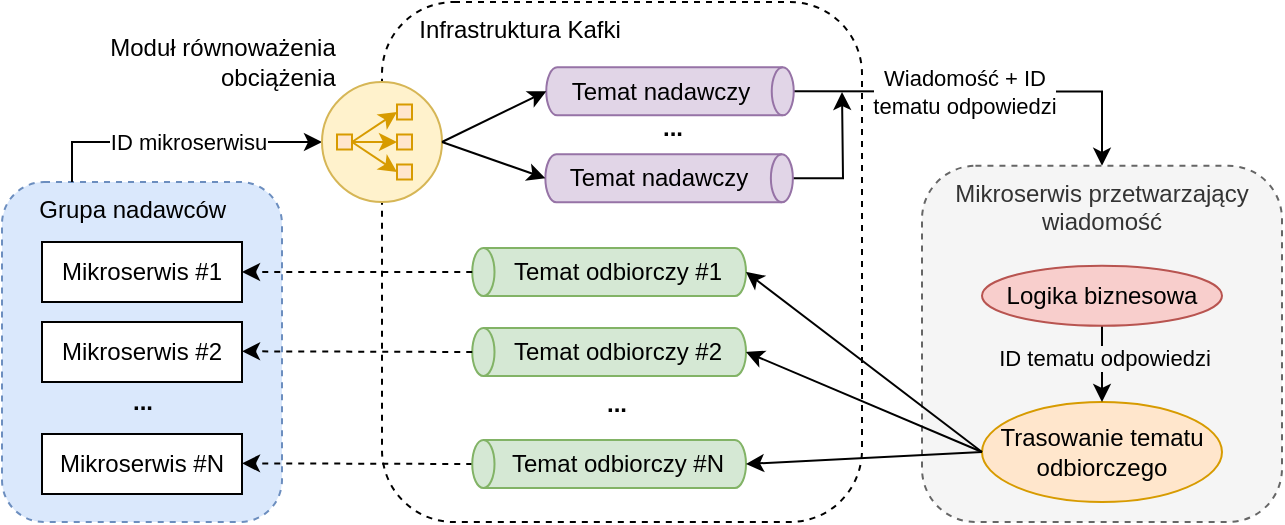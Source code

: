<mxfile version="22.1.15" type="device">
  <diagram name="Strona-1" id="iqQwQ2NB5TzyLnv3Kquh">
    <mxGraphModel dx="792" dy="434" grid="1" gridSize="10" guides="1" tooltips="1" connect="1" arrows="1" fold="1" page="1" pageScale="1" pageWidth="827" pageHeight="1169" math="0" shadow="0">
      <root>
        <mxCell id="0" />
        <mxCell id="1" parent="0" />
        <mxCell id="bKZkE333_xzJf0I2R_OD-16" value="&amp;nbsp; &amp;nbsp; &amp;nbsp;Grupa nadawców" style="rounded=1;whiteSpace=wrap;html=1;fillColor=#dae8fc;dashed=1;verticalAlign=top;align=left;strokeColor=#6c8ebf;" vertex="1" parent="1">
          <mxGeometry x="130" y="150" width="140" height="170" as="geometry" />
        </mxCell>
        <mxCell id="bKZkE333_xzJf0I2R_OD-17" value="&amp;nbsp; &amp;nbsp; &amp;nbsp;Infrastruktura Kafki" style="rounded=1;whiteSpace=wrap;html=1;fillColor=none;dashed=1;verticalAlign=top;align=left;" vertex="1" parent="1">
          <mxGeometry x="320" y="60" width="240" height="260" as="geometry" />
        </mxCell>
        <mxCell id="bKZkE333_xzJf0I2R_OD-15" style="edgeStyle=orthogonalEdgeStyle;rounded=0;orthogonalLoop=1;jettySize=auto;html=1;exitX=0.5;exitY=0;exitDx=0;exitDy=0;exitPerimeter=0;entryX=0.5;entryY=0;entryDx=0;entryDy=0;" edge="1" parent="1" source="bKZkE333_xzJf0I2R_OD-1" target="bKZkE333_xzJf0I2R_OD-14">
          <mxGeometry relative="1" as="geometry">
            <mxPoint x="460.875" y="104.585" as="sourcePoint" />
            <mxPoint x="599" y="126.46" as="targetPoint" />
          </mxGeometry>
        </mxCell>
        <mxCell id="bKZkE333_xzJf0I2R_OD-36" value="Wiadomość + ID&lt;br&gt;tematu odpowiedzi" style="edgeLabel;html=1;align=center;verticalAlign=middle;resizable=0;points=[];" vertex="1" connectable="0" parent="bKZkE333_xzJf0I2R_OD-15">
          <mxGeometry x="-0.116" relative="1" as="geometry">
            <mxPoint as="offset" />
          </mxGeometry>
        </mxCell>
        <mxCell id="bKZkE333_xzJf0I2R_OD-1" value="Temat nadawczy" style="shape=cylinder3;boundedLbl=1;backgroundOutline=1;size=5.5;rotation=90;verticalAlign=middle;labelPosition=center;verticalLabelPosition=middle;align=center;whiteSpace=wrap;html=1;horizontal=0;fillColor=#e1d5e7;strokeColor=#9673a6;" vertex="1" parent="1">
          <mxGeometry x="452" y="42.81" width="24" height="123.75" as="geometry" />
        </mxCell>
        <mxCell id="bKZkE333_xzJf0I2R_OD-2" value="Mikroserwis #1" style="rounded=0;whiteSpace=wrap;html=1;" vertex="1" parent="1">
          <mxGeometry x="150" y="180" width="100" height="30" as="geometry" />
        </mxCell>
        <mxCell id="bKZkE333_xzJf0I2R_OD-3" value="Mikroserwis&amp;nbsp;#2" style="rounded=0;whiteSpace=wrap;html=1;" vertex="1" parent="1">
          <mxGeometry x="150" y="220" width="100" height="30" as="geometry" />
        </mxCell>
        <mxCell id="bKZkE333_xzJf0I2R_OD-4" value="Mikroserwis&amp;nbsp;#N" style="rounded=0;whiteSpace=wrap;html=1;" vertex="1" parent="1">
          <mxGeometry x="150" y="276" width="100" height="30" as="geometry" />
        </mxCell>
        <mxCell id="bKZkE333_xzJf0I2R_OD-5" value="&lt;b&gt;...&lt;/b&gt;" style="text;html=1;align=center;verticalAlign=middle;resizable=0;points=[];autosize=1;strokeColor=none;fillColor=none;" vertex="1" parent="1">
          <mxGeometry x="185" y="245" width="30" height="30" as="geometry" />
        </mxCell>
        <mxCell id="bKZkE333_xzJf0I2R_OD-6" value="Temat odbiorczy #1" style="shape=cylinder3;boundedLbl=1;backgroundOutline=1;size=5.565;rotation=90;verticalAlign=middle;labelPosition=center;verticalLabelPosition=middle;align=center;whiteSpace=wrap;html=1;horizontal=0;flipH=1;flipV=1;fillColor=#d5e8d4;strokeColor=#82b366;" vertex="1" parent="1">
          <mxGeometry x="421.56" y="126.56" width="24" height="136.87" as="geometry" />
        </mxCell>
        <mxCell id="bKZkE333_xzJf0I2R_OD-7" value="Temat odbiorczy #2" style="shape=cylinder3;boundedLbl=1;backgroundOutline=1;size=5.565;rotation=90;verticalAlign=middle;labelPosition=center;verticalLabelPosition=middle;align=center;whiteSpace=wrap;html=1;horizontal=0;flipH=1;flipV=1;fillColor=#d5e8d4;strokeColor=#82b366;" vertex="1" parent="1">
          <mxGeometry x="421.56" y="166.56" width="24" height="136.87" as="geometry" />
        </mxCell>
        <mxCell id="bKZkE333_xzJf0I2R_OD-9" value="" style="endArrow=classic;html=1;rounded=0;entryX=1;entryY=0.5;entryDx=0;entryDy=0;exitX=0.5;exitY=0;exitDx=0;exitDy=0;exitPerimeter=0;dashed=1;" edge="1" parent="1" source="bKZkE333_xzJf0I2R_OD-6" target="bKZkE333_xzJf0I2R_OD-2">
          <mxGeometry width="50" height="50" relative="1" as="geometry">
            <mxPoint x="340" y="280" as="sourcePoint" />
            <mxPoint x="390" y="230" as="targetPoint" />
          </mxGeometry>
        </mxCell>
        <mxCell id="bKZkE333_xzJf0I2R_OD-10" value="" style="endArrow=classic;html=1;rounded=0;entryX=1;entryY=0.5;entryDx=0;entryDy=0;exitX=0.5;exitY=0;exitDx=0;exitDy=0;exitPerimeter=0;dashed=1;" edge="1" parent="1" source="bKZkE333_xzJf0I2R_OD-7">
          <mxGeometry width="50" height="50" relative="1" as="geometry">
            <mxPoint x="330" y="234.65" as="sourcePoint" />
            <mxPoint x="250" y="234.65" as="targetPoint" />
          </mxGeometry>
        </mxCell>
        <mxCell id="bKZkE333_xzJf0I2R_OD-11" value="" style="endArrow=classic;html=1;rounded=0;entryX=1;entryY=0.5;entryDx=0;entryDy=0;exitX=0.5;exitY=0;exitDx=0;exitDy=0;exitPerimeter=0;dashed=1;" edge="1" parent="1" source="bKZkE333_xzJf0I2R_OD-12">
          <mxGeometry width="50" height="50" relative="1" as="geometry">
            <mxPoint x="330" y="290.66" as="sourcePoint" />
            <mxPoint x="250" y="290.66" as="targetPoint" />
          </mxGeometry>
        </mxCell>
        <mxCell id="bKZkE333_xzJf0I2R_OD-12" value="Temat odbiorczy #N" style="shape=cylinder3;boundedLbl=1;backgroundOutline=1;size=5.565;rotation=90;verticalAlign=middle;labelPosition=center;verticalLabelPosition=middle;align=center;whiteSpace=wrap;html=1;horizontal=0;flipH=1;flipV=1;fillColor=#d5e8d4;strokeColor=#82b366;" vertex="1" parent="1">
          <mxGeometry x="421.56" y="222.57" width="24" height="136.87" as="geometry" />
        </mxCell>
        <mxCell id="bKZkE333_xzJf0I2R_OD-13" value="&lt;b&gt;...&lt;/b&gt;" style="text;html=1;align=center;verticalAlign=middle;resizable=0;points=[];autosize=1;strokeColor=none;fillColor=none;" vertex="1" parent="1">
          <mxGeometry x="422" y="246" width="30" height="30" as="geometry" />
        </mxCell>
        <mxCell id="bKZkE333_xzJf0I2R_OD-14" value="Mikroserwis przetwarzający wiadomość" style="rounded=1;whiteSpace=wrap;html=1;align=center;verticalAlign=top;dashed=1;fillColor=#f5f5f5;fontColor=#333333;strokeColor=#666666;" vertex="1" parent="1">
          <mxGeometry x="590" y="141.9" width="180" height="178.1" as="geometry" />
        </mxCell>
        <mxCell id="bKZkE333_xzJf0I2R_OD-18" style="edgeStyle=orthogonalEdgeStyle;rounded=0;orthogonalLoop=1;jettySize=auto;html=1;exitX=0.25;exitY=0;exitDx=0;exitDy=0;entryX=0;entryY=0.5;entryDx=0;entryDy=0;" edge="1" parent="1" source="bKZkE333_xzJf0I2R_OD-16" target="bKZkE333_xzJf0I2R_OD-43">
          <mxGeometry relative="1" as="geometry">
            <mxPoint x="190" y="80" as="targetPoint" />
            <Array as="points">
              <mxPoint x="165" y="130" />
            </Array>
          </mxGeometry>
        </mxCell>
        <mxCell id="bKZkE333_xzJf0I2R_OD-19" value="ID mikroserwisu" style="edgeLabel;html=1;align=center;verticalAlign=middle;resizable=0;points=[];" vertex="1" connectable="0" parent="bKZkE333_xzJf0I2R_OD-18">
          <mxGeometry x="0.076" relative="1" as="geometry">
            <mxPoint as="offset" />
          </mxGeometry>
        </mxCell>
        <mxCell id="bKZkE333_xzJf0I2R_OD-27" value="Trasowanie tematu odbiorczego" style="ellipse;whiteSpace=wrap;html=1;fillColor=#ffe6cc;strokeColor=#d79b00;" vertex="1" parent="1">
          <mxGeometry x="620" y="260" width="120" height="50" as="geometry" />
        </mxCell>
        <mxCell id="bKZkE333_xzJf0I2R_OD-30" style="edgeStyle=orthogonalEdgeStyle;rounded=0;orthogonalLoop=1;jettySize=auto;html=1;exitX=0.5;exitY=1;exitDx=0;exitDy=0;entryX=0.5;entryY=0;entryDx=0;entryDy=0;" edge="1" parent="1" source="bKZkE333_xzJf0I2R_OD-28" target="bKZkE333_xzJf0I2R_OD-27">
          <mxGeometry relative="1" as="geometry" />
        </mxCell>
        <mxCell id="bKZkE333_xzJf0I2R_OD-35" value="ID tematu odpowiedzi" style="edgeLabel;html=1;align=center;verticalAlign=middle;resizable=0;points=[];labelBackgroundColor=#F5F5F5;" vertex="1" connectable="0" parent="bKZkE333_xzJf0I2R_OD-30">
          <mxGeometry x="-0.152" y="1" relative="1" as="geometry">
            <mxPoint as="offset" />
          </mxGeometry>
        </mxCell>
        <mxCell id="bKZkE333_xzJf0I2R_OD-28" value="Logika biznesowa" style="ellipse;whiteSpace=wrap;html=1;fillColor=#f8cecc;strokeColor=#b85450;" vertex="1" parent="1">
          <mxGeometry x="620" y="191.9" width="120" height="30" as="geometry" />
        </mxCell>
        <mxCell id="bKZkE333_xzJf0I2R_OD-32" value="" style="endArrow=classic;html=1;rounded=0;exitX=0;exitY=0.5;exitDx=0;exitDy=0;entryX=0.5;entryY=1;entryDx=0;entryDy=0;entryPerimeter=0;" edge="1" parent="1" source="bKZkE333_xzJf0I2R_OD-27" target="bKZkE333_xzJf0I2R_OD-6">
          <mxGeometry width="50" height="50" relative="1" as="geometry">
            <mxPoint x="350" y="200" as="sourcePoint" />
            <mxPoint x="400" y="150" as="targetPoint" />
          </mxGeometry>
        </mxCell>
        <mxCell id="bKZkE333_xzJf0I2R_OD-33" value="" style="endArrow=classic;html=1;rounded=0;exitX=0;exitY=0.5;exitDx=0;exitDy=0;entryX=0.5;entryY=1;entryDx=0;entryDy=0;entryPerimeter=0;" edge="1" parent="1" source="bKZkE333_xzJf0I2R_OD-27" target="bKZkE333_xzJf0I2R_OD-7">
          <mxGeometry width="50" height="50" relative="1" as="geometry">
            <mxPoint x="350" y="200" as="sourcePoint" />
            <mxPoint x="400" y="150" as="targetPoint" />
          </mxGeometry>
        </mxCell>
        <mxCell id="bKZkE333_xzJf0I2R_OD-34" value="" style="endArrow=classic;html=1;rounded=0;exitX=0;exitY=0.5;exitDx=0;exitDy=0;entryX=0.5;entryY=1;entryDx=0;entryDy=0;entryPerimeter=0;" edge="1" parent="1" source="bKZkE333_xzJf0I2R_OD-27" target="bKZkE333_xzJf0I2R_OD-12">
          <mxGeometry width="50" height="50" relative="1" as="geometry">
            <mxPoint x="350" y="200" as="sourcePoint" />
            <mxPoint x="400" y="150" as="targetPoint" />
          </mxGeometry>
        </mxCell>
        <mxCell id="bKZkE333_xzJf0I2R_OD-54" style="edgeStyle=orthogonalEdgeStyle;rounded=0;orthogonalLoop=1;jettySize=auto;html=1;exitX=0.5;exitY=0;exitDx=0;exitDy=0;exitPerimeter=0;" edge="1" parent="1" source="bKZkE333_xzJf0I2R_OD-37">
          <mxGeometry relative="1" as="geometry">
            <mxPoint x="550" y="105" as="targetPoint" />
            <mxPoint x="525.435" y="143.125" as="sourcePoint" />
          </mxGeometry>
        </mxCell>
        <mxCell id="bKZkE333_xzJf0I2R_OD-37" value="Temat nadawczy" style="shape=cylinder3;boundedLbl=1;backgroundOutline=1;size=5.5;rotation=90;verticalAlign=middle;labelPosition=center;verticalLabelPosition=middle;align=center;whiteSpace=wrap;html=1;horizontal=0;fillColor=#e1d5e7;strokeColor=#9673a6;" vertex="1" parent="1">
          <mxGeometry x="451.56" y="86.25" width="24" height="123.75" as="geometry" />
        </mxCell>
        <mxCell id="bKZkE333_xzJf0I2R_OD-40" value="&lt;b&gt;...&lt;/b&gt;" style="text;html=1;align=center;verticalAlign=middle;resizable=0;points=[];autosize=1;strokeColor=none;fillColor=none;" vertex="1" parent="1">
          <mxGeometry x="450" y="107.9" width="30" height="30" as="geometry" />
        </mxCell>
        <mxCell id="bKZkE333_xzJf0I2R_OD-42" value="" style="group" vertex="1" connectable="0" parent="1">
          <mxGeometry x="290" y="100" width="60" height="60" as="geometry" />
        </mxCell>
        <mxCell id="bKZkE333_xzJf0I2R_OD-43" value="" style="ellipse;whiteSpace=wrap;html=1;aspect=fixed;fillColor=#fff2cc;strokeColor=#d6b656;" vertex="1" parent="bKZkE333_xzJf0I2R_OD-42">
          <mxGeometry width="60" height="60" as="geometry" />
        </mxCell>
        <mxCell id="bKZkE333_xzJf0I2R_OD-44" value="" style="whiteSpace=wrap;html=1;aspect=fixed;fillColor=#ffe6cc;strokeColor=#d79b00;" vertex="1" parent="bKZkE333_xzJf0I2R_OD-42">
          <mxGeometry x="37.5" y="11.25" width="7.5" height="7.5" as="geometry" />
        </mxCell>
        <mxCell id="bKZkE333_xzJf0I2R_OD-45" value="" style="whiteSpace=wrap;html=1;aspect=fixed;fillColor=#ffe6cc;strokeColor=#d79b00;" vertex="1" parent="bKZkE333_xzJf0I2R_OD-42">
          <mxGeometry x="37.5" y="26.25" width="7.5" height="7.5" as="geometry" />
        </mxCell>
        <mxCell id="bKZkE333_xzJf0I2R_OD-46" value="" style="whiteSpace=wrap;html=1;aspect=fixed;fillColor=#ffe6cc;strokeColor=#d79b00;" vertex="1" parent="bKZkE333_xzJf0I2R_OD-42">
          <mxGeometry x="37.5" y="41.25" width="7.5" height="7.5" as="geometry" />
        </mxCell>
        <mxCell id="bKZkE333_xzJf0I2R_OD-47" value="" style="whiteSpace=wrap;html=1;aspect=fixed;fillColor=#ffe6cc;strokeColor=#d79b00;" vertex="1" parent="bKZkE333_xzJf0I2R_OD-42">
          <mxGeometry x="7.5" y="26.25" width="7.5" height="7.5" as="geometry" />
        </mxCell>
        <mxCell id="bKZkE333_xzJf0I2R_OD-48" value="" style="endArrow=classic;html=1;rounded=0;exitX=1;exitY=0.5;exitDx=0;exitDy=0;entryX=0;entryY=0.5;entryDx=0;entryDy=0;fillColor=#ffe6cc;strokeColor=#d79b00;" edge="1" parent="bKZkE333_xzJf0I2R_OD-42" source="bKZkE333_xzJf0I2R_OD-47" target="bKZkE333_xzJf0I2R_OD-46">
          <mxGeometry width="50" height="50" relative="1" as="geometry">
            <mxPoint x="15" y="86.25" as="sourcePoint" />
            <mxPoint x="52.5" y="48.75" as="targetPoint" />
          </mxGeometry>
        </mxCell>
        <mxCell id="bKZkE333_xzJf0I2R_OD-49" value="" style="endArrow=classic;html=1;rounded=0;exitX=1;exitY=0.5;exitDx=0;exitDy=0;entryX=0;entryY=0.5;entryDx=0;entryDy=0;fillColor=#ffe6cc;strokeColor=#d79b00;" edge="1" parent="bKZkE333_xzJf0I2R_OD-42" source="bKZkE333_xzJf0I2R_OD-47" target="bKZkE333_xzJf0I2R_OD-45">
          <mxGeometry width="50" height="50" relative="1" as="geometry">
            <mxPoint x="15" y="86.25" as="sourcePoint" />
            <mxPoint x="52.5" y="48.75" as="targetPoint" />
          </mxGeometry>
        </mxCell>
        <mxCell id="bKZkE333_xzJf0I2R_OD-50" value="" style="endArrow=classic;html=1;rounded=0;exitX=1;exitY=0.5;exitDx=0;exitDy=0;entryX=0;entryY=0.5;entryDx=0;entryDy=0;fillColor=#ffe6cc;strokeColor=#d79b00;" edge="1" parent="bKZkE333_xzJf0I2R_OD-42" source="bKZkE333_xzJf0I2R_OD-47" target="bKZkE333_xzJf0I2R_OD-44">
          <mxGeometry width="50" height="50" relative="1" as="geometry">
            <mxPoint x="15" y="86.25" as="sourcePoint" />
            <mxPoint x="52.5" y="48.75" as="targetPoint" />
          </mxGeometry>
        </mxCell>
        <mxCell id="bKZkE333_xzJf0I2R_OD-52" value="" style="endArrow=classic;html=1;rounded=0;exitX=1;exitY=0.5;exitDx=0;exitDy=0;entryX=0.5;entryY=1;entryDx=0;entryDy=0;entryPerimeter=0;" edge="1" parent="1" source="bKZkE333_xzJf0I2R_OD-43" target="bKZkE333_xzJf0I2R_OD-1">
          <mxGeometry width="50" height="50" relative="1" as="geometry">
            <mxPoint x="340" y="210" as="sourcePoint" />
            <mxPoint x="390" y="160" as="targetPoint" />
          </mxGeometry>
        </mxCell>
        <mxCell id="bKZkE333_xzJf0I2R_OD-53" value="" style="endArrow=classic;html=1;rounded=0;entryX=0.5;entryY=1;entryDx=0;entryDy=0;entryPerimeter=0;" edge="1" parent="1" target="bKZkE333_xzJf0I2R_OD-37">
          <mxGeometry width="50" height="50" relative="1" as="geometry">
            <mxPoint x="350" y="130" as="sourcePoint" />
            <mxPoint x="390" y="160" as="targetPoint" />
          </mxGeometry>
        </mxCell>
        <mxCell id="bKZkE333_xzJf0I2R_OD-56" value="&lt;div style=&quot;text-align: right;&quot;&gt;&lt;span style=&quot;background-color: initial;&quot;&gt;Moduł równoważenia&lt;/span&gt;&lt;/div&gt;&lt;div style=&quot;text-align: right;&quot;&gt;&lt;span style=&quot;background-color: initial;&quot;&gt;obciążenia&lt;/span&gt;&lt;/div&gt;" style="text;html=1;align=center;verticalAlign=middle;resizable=0;points=[];autosize=1;strokeColor=none;fillColor=none;" vertex="1" parent="1">
          <mxGeometry x="170" y="70" width="140" height="40" as="geometry" />
        </mxCell>
      </root>
    </mxGraphModel>
  </diagram>
</mxfile>
